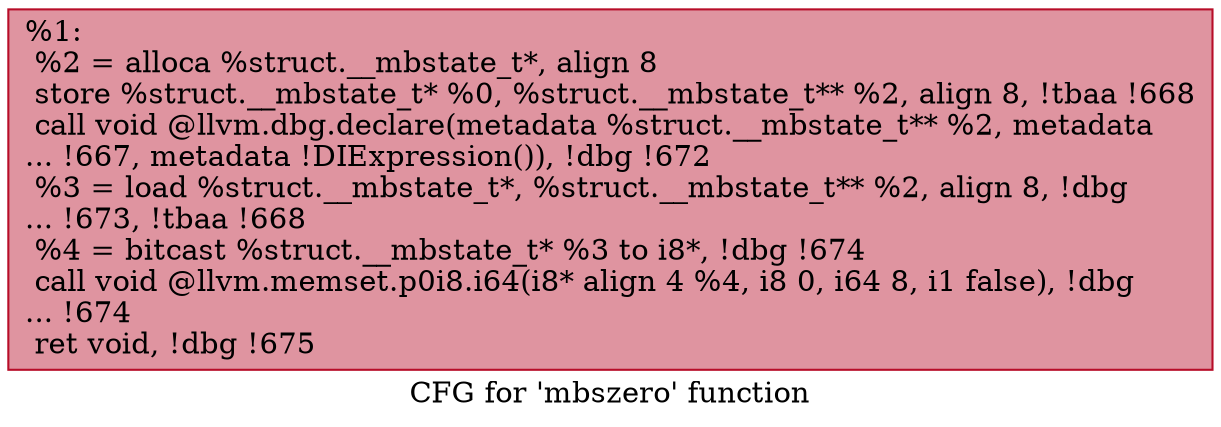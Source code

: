 digraph "CFG for 'mbszero' function" {
	label="CFG for 'mbszero' function";

	Node0x685090 [shape=record,color="#b70d28ff", style=filled, fillcolor="#b70d2870",label="{%1:\l  %2 = alloca %struct.__mbstate_t*, align 8\l  store %struct.__mbstate_t* %0, %struct.__mbstate_t** %2, align 8, !tbaa !668\l  call void @llvm.dbg.declare(metadata %struct.__mbstate_t** %2, metadata\l... !667, metadata !DIExpression()), !dbg !672\l  %3 = load %struct.__mbstate_t*, %struct.__mbstate_t** %2, align 8, !dbg\l... !673, !tbaa !668\l  %4 = bitcast %struct.__mbstate_t* %3 to i8*, !dbg !674\l  call void @llvm.memset.p0i8.i64(i8* align 4 %4, i8 0, i64 8, i1 false), !dbg\l... !674\l  ret void, !dbg !675\l}"];
}

